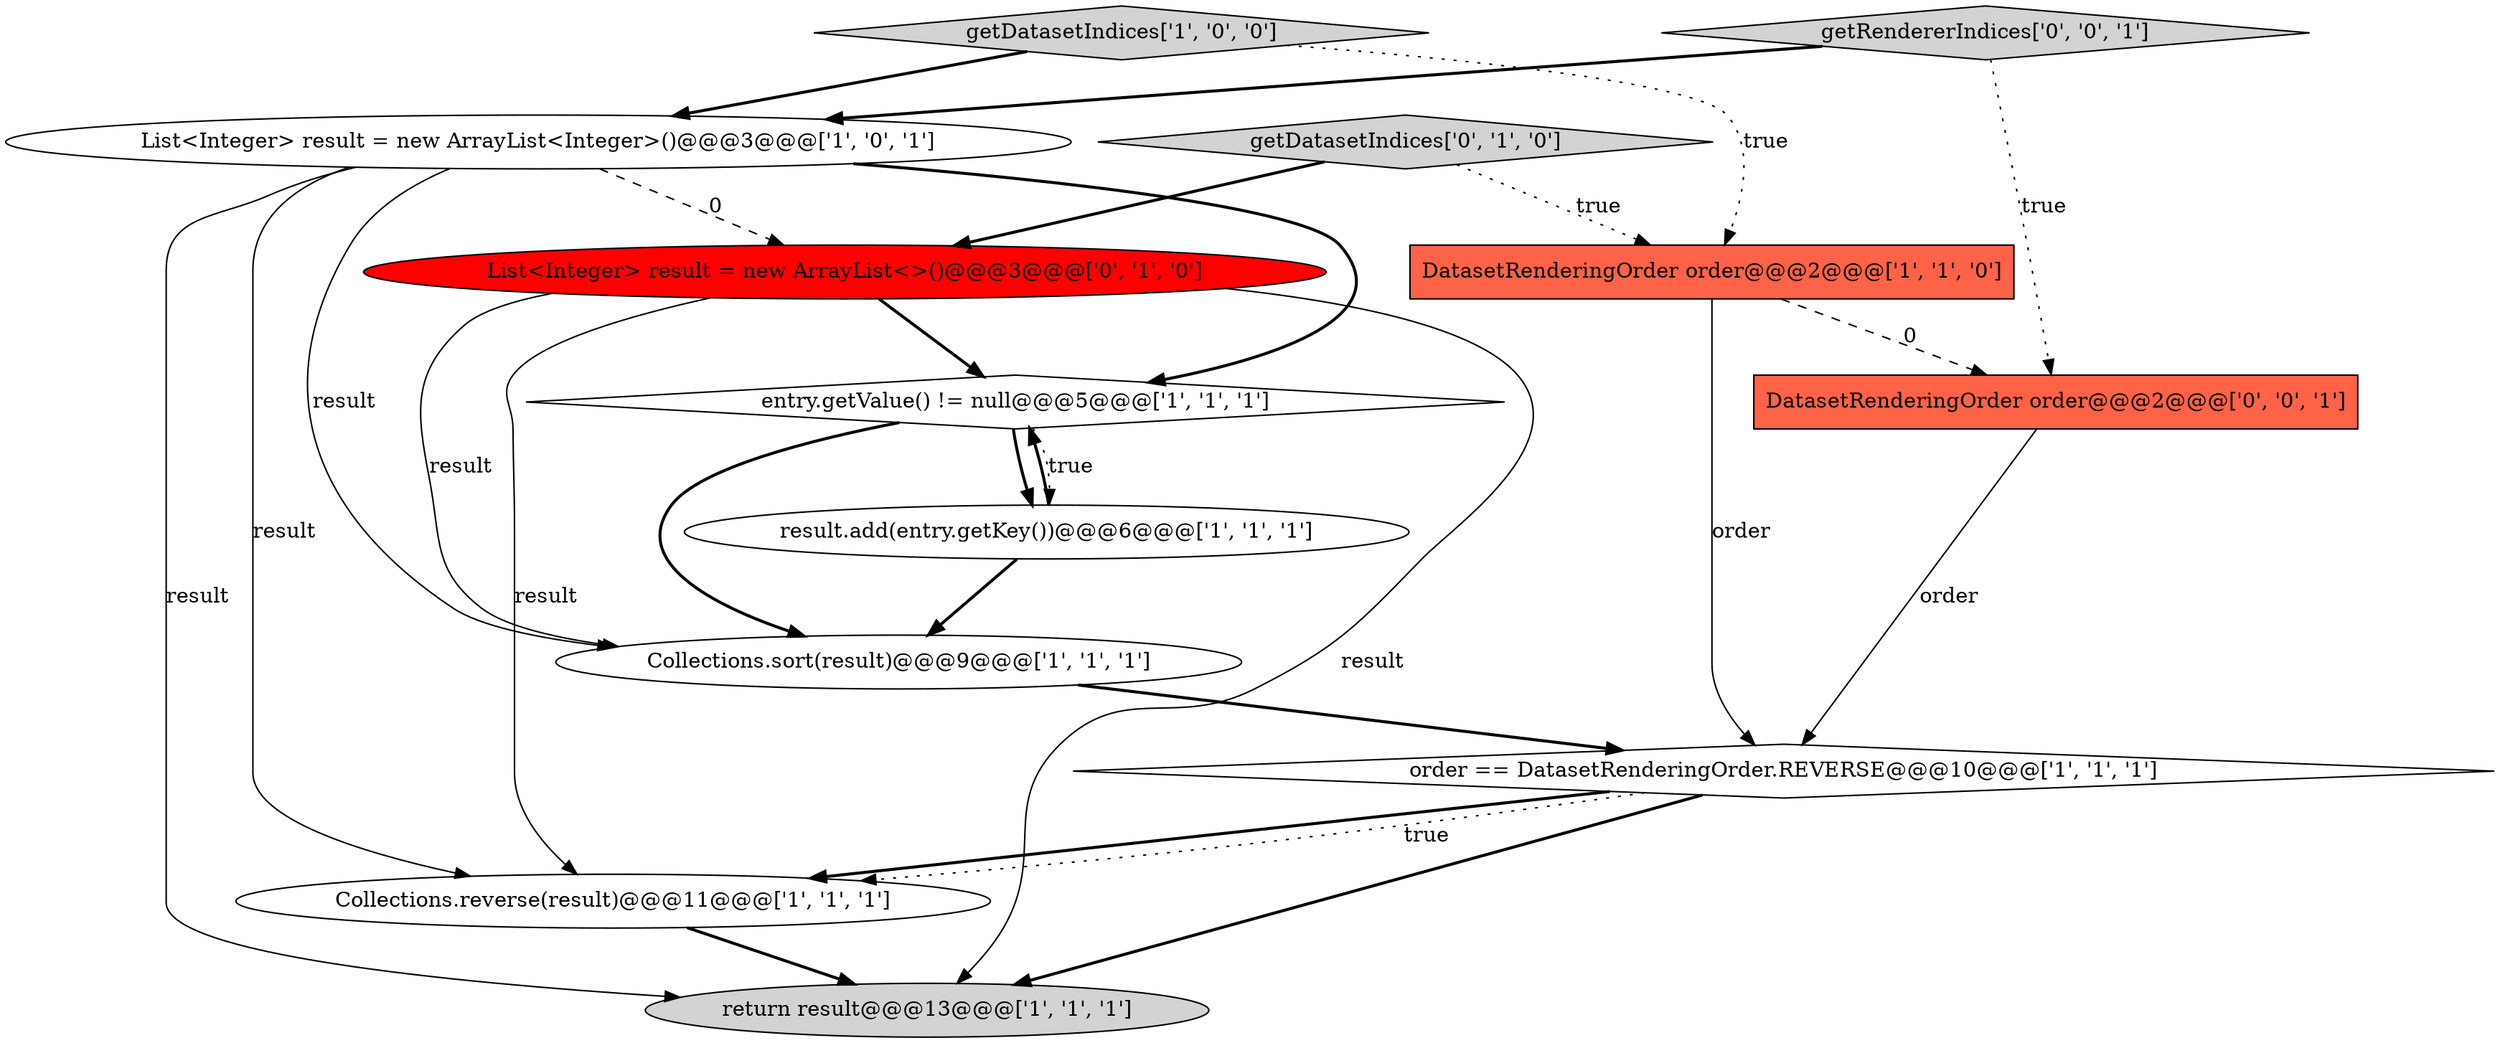 digraph {
8 [style = filled, label = "List<Integer> result = new ArrayList<Integer>()@@@3@@@['1', '0', '1']", fillcolor = white, shape = ellipse image = "AAA0AAABBB1BBB"];
6 [style = filled, label = "getDatasetIndices['1', '0', '0']", fillcolor = lightgray, shape = diamond image = "AAA0AAABBB1BBB"];
9 [style = filled, label = "getDatasetIndices['0', '1', '0']", fillcolor = lightgray, shape = diamond image = "AAA0AAABBB2BBB"];
2 [style = filled, label = "Collections.sort(result)@@@9@@@['1', '1', '1']", fillcolor = white, shape = ellipse image = "AAA0AAABBB1BBB"];
10 [style = filled, label = "List<Integer> result = new ArrayList<>()@@@3@@@['0', '1', '0']", fillcolor = red, shape = ellipse image = "AAA1AAABBB2BBB"];
1 [style = filled, label = "order == DatasetRenderingOrder.REVERSE@@@10@@@['1', '1', '1']", fillcolor = white, shape = diamond image = "AAA0AAABBB1BBB"];
0 [style = filled, label = "entry.getValue() != null@@@5@@@['1', '1', '1']", fillcolor = white, shape = diamond image = "AAA0AAABBB1BBB"];
5 [style = filled, label = "result.add(entry.getKey())@@@6@@@['1', '1', '1']", fillcolor = white, shape = ellipse image = "AAA0AAABBB1BBB"];
12 [style = filled, label = "DatasetRenderingOrder order@@@2@@@['0', '0', '1']", fillcolor = tomato, shape = box image = "AAA0AAABBB3BBB"];
11 [style = filled, label = "getRendererIndices['0', '0', '1']", fillcolor = lightgray, shape = diamond image = "AAA0AAABBB3BBB"];
7 [style = filled, label = "return result@@@13@@@['1', '1', '1']", fillcolor = lightgray, shape = ellipse image = "AAA0AAABBB1BBB"];
3 [style = filled, label = "Collections.reverse(result)@@@11@@@['1', '1', '1']", fillcolor = white, shape = ellipse image = "AAA0AAABBB1BBB"];
4 [style = filled, label = "DatasetRenderingOrder order@@@2@@@['1', '1', '0']", fillcolor = tomato, shape = box image = "AAA0AAABBB1BBB"];
0->5 [style = dotted, label="true"];
8->10 [style = dashed, label="0"];
2->1 [style = bold, label=""];
4->1 [style = solid, label="order"];
0->2 [style = bold, label=""];
11->12 [style = dotted, label="true"];
1->3 [style = bold, label=""];
9->10 [style = bold, label=""];
10->7 [style = solid, label="result"];
1->7 [style = bold, label=""];
4->12 [style = dashed, label="0"];
1->3 [style = dotted, label="true"];
8->2 [style = solid, label="result"];
8->0 [style = bold, label=""];
5->2 [style = bold, label=""];
6->4 [style = dotted, label="true"];
5->0 [style = bold, label=""];
3->7 [style = bold, label=""];
10->0 [style = bold, label=""];
6->8 [style = bold, label=""];
9->4 [style = dotted, label="true"];
11->8 [style = bold, label=""];
8->3 [style = solid, label="result"];
10->3 [style = solid, label="result"];
10->2 [style = solid, label="result"];
8->7 [style = solid, label="result"];
12->1 [style = solid, label="order"];
0->5 [style = bold, label=""];
}
